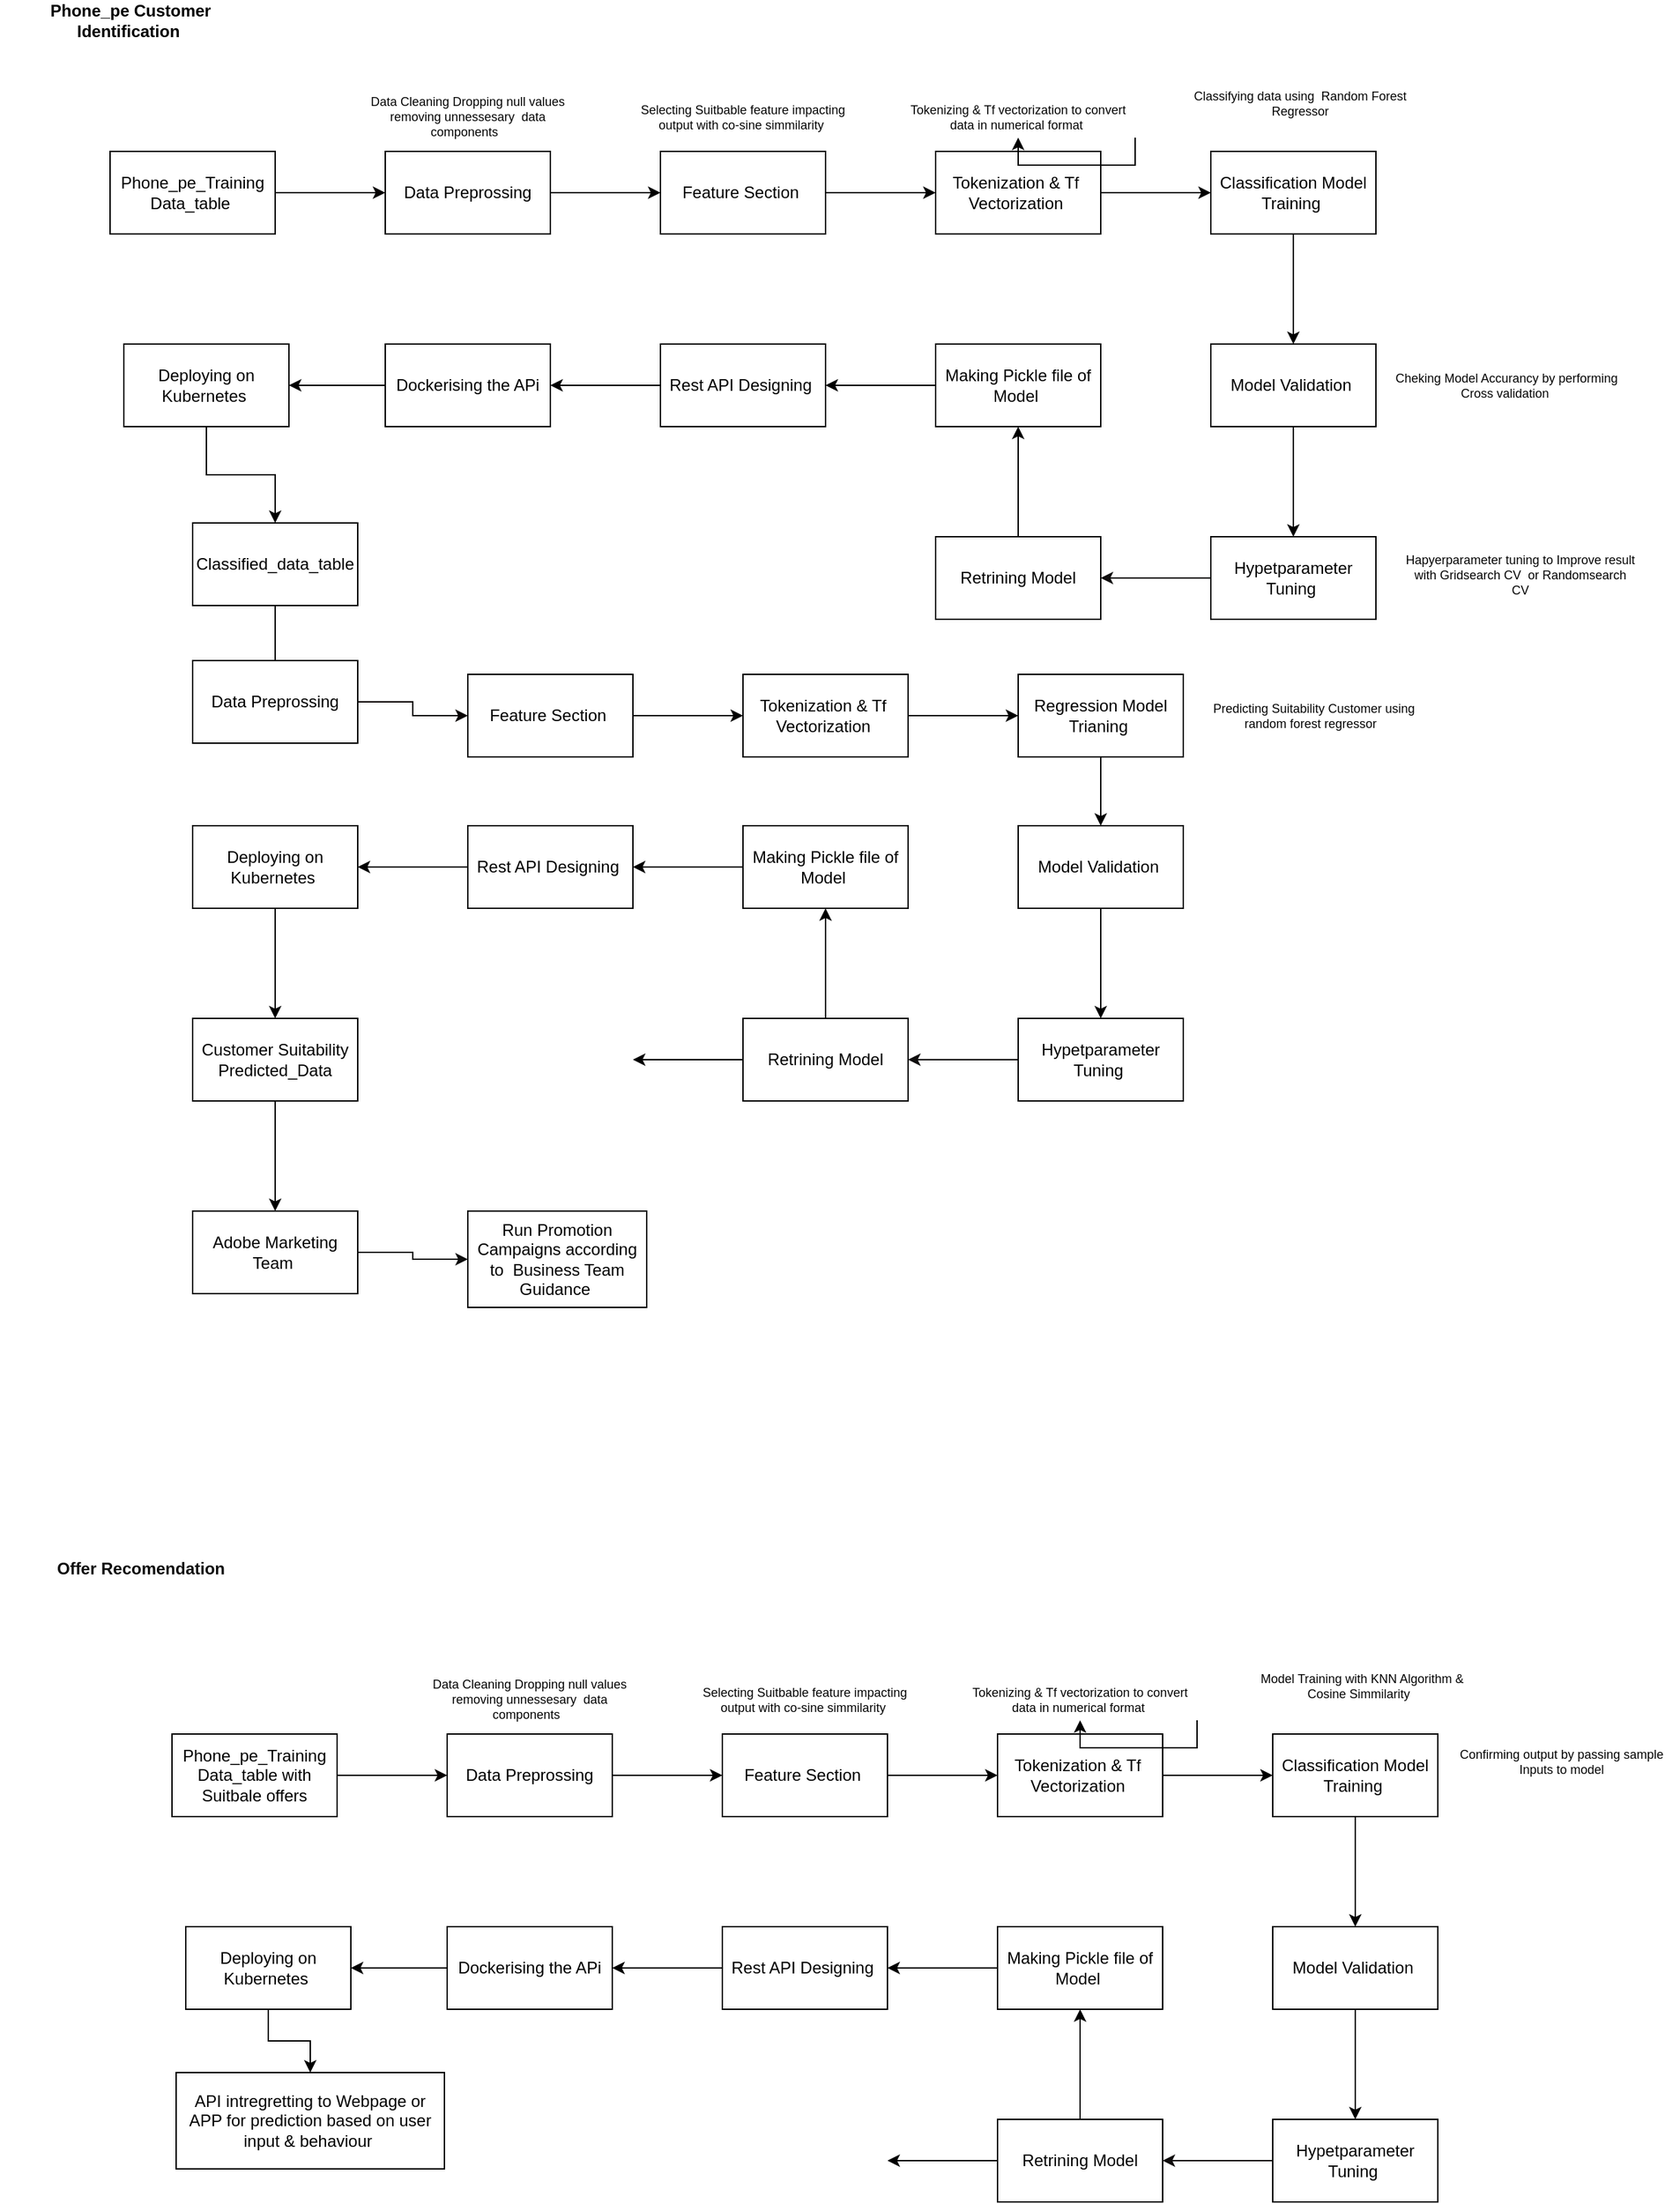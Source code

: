 <mxfile version="21.5.0" type="device">
  <diagram name="Page-1" id="NNsDACTMoBm02Q_jeBu-">
    <mxGraphModel dx="1363" dy="880" grid="0" gridSize="10" guides="1" tooltips="1" connect="1" arrows="1" fold="1" page="1" pageScale="1" pageWidth="1200" pageHeight="1920" background="#ffffff" math="0" shadow="0">
      <root>
        <mxCell id="0" />
        <mxCell id="1" parent="0" />
        <mxCell id="Low56MfOgZpMy5L3pDnQ-3" value="" style="edgeStyle=orthogonalEdgeStyle;rounded=0;orthogonalLoop=1;jettySize=auto;html=1;labelBorderColor=#000000;strokeColor=#040101;" edge="1" parent="1" source="Low56MfOgZpMy5L3pDnQ-1" target="Low56MfOgZpMy5L3pDnQ-2">
          <mxGeometry relative="1" as="geometry" />
        </mxCell>
        <mxCell id="Low56MfOgZpMy5L3pDnQ-1" value="Phone_pe_Training Data_table&amp;nbsp;" style="rounded=0;whiteSpace=wrap;html=1;fillColor=#ffffff;fontColor=#000000;" vertex="1" parent="1">
          <mxGeometry x="80" y="180" width="120" height="60" as="geometry" />
        </mxCell>
        <mxCell id="Low56MfOgZpMy5L3pDnQ-5" value="" style="edgeStyle=orthogonalEdgeStyle;rounded=0;orthogonalLoop=1;jettySize=auto;html=1;strokeColor=#000000;" edge="1" parent="1" source="Low56MfOgZpMy5L3pDnQ-2" target="Low56MfOgZpMy5L3pDnQ-4">
          <mxGeometry relative="1" as="geometry" />
        </mxCell>
        <mxCell id="Low56MfOgZpMy5L3pDnQ-2" value="Data Preprossing" style="whiteSpace=wrap;html=1;fillColor=#ffffff;fontColor=#000000;rounded=0;" vertex="1" parent="1">
          <mxGeometry x="280" y="180" width="120" height="60" as="geometry" />
        </mxCell>
        <mxCell id="Low56MfOgZpMy5L3pDnQ-7" value="" style="edgeStyle=orthogonalEdgeStyle;rounded=0;orthogonalLoop=1;jettySize=auto;html=1;strokeColor=#000000;" edge="1" parent="1" source="Low56MfOgZpMy5L3pDnQ-4" target="Low56MfOgZpMy5L3pDnQ-6">
          <mxGeometry relative="1" as="geometry" />
        </mxCell>
        <mxCell id="Low56MfOgZpMy5L3pDnQ-4" value="Feature Section&amp;nbsp;" style="whiteSpace=wrap;html=1;fillColor=#ffffff;fontColor=#000000;rounded=0;" vertex="1" parent="1">
          <mxGeometry x="480" y="180" width="120" height="60" as="geometry" />
        </mxCell>
        <mxCell id="Low56MfOgZpMy5L3pDnQ-9" value="" style="edgeStyle=orthogonalEdgeStyle;rounded=0;orthogonalLoop=1;jettySize=auto;html=1;strokeColor=#000000;" edge="1" parent="1" source="Low56MfOgZpMy5L3pDnQ-6" target="Low56MfOgZpMy5L3pDnQ-8">
          <mxGeometry relative="1" as="geometry" />
        </mxCell>
        <mxCell id="Low56MfOgZpMy5L3pDnQ-6" value="Tokenization &amp;amp; Tf&amp;nbsp; Vectorization&amp;nbsp;" style="whiteSpace=wrap;html=1;fillColor=#ffffff;fontColor=#000000;rounded=0;" vertex="1" parent="1">
          <mxGeometry x="680" y="180" width="120" height="60" as="geometry" />
        </mxCell>
        <mxCell id="Low56MfOgZpMy5L3pDnQ-11" value="" style="edgeStyle=orthogonalEdgeStyle;rounded=0;orthogonalLoop=1;jettySize=auto;html=1;strokeColor=#000000;" edge="1" parent="1" source="Low56MfOgZpMy5L3pDnQ-8" target="Low56MfOgZpMy5L3pDnQ-10">
          <mxGeometry relative="1" as="geometry" />
        </mxCell>
        <mxCell id="Low56MfOgZpMy5L3pDnQ-8" value="Classification Model Training&amp;nbsp;" style="whiteSpace=wrap;html=1;fillColor=#ffffff;fontColor=#000000;rounded=0;" vertex="1" parent="1">
          <mxGeometry x="880" y="180" width="120" height="60" as="geometry" />
        </mxCell>
        <mxCell id="Low56MfOgZpMy5L3pDnQ-13" value="" style="edgeStyle=orthogonalEdgeStyle;rounded=0;orthogonalLoop=1;jettySize=auto;html=1;strokeColor=#000000;" edge="1" parent="1" source="Low56MfOgZpMy5L3pDnQ-10" target="Low56MfOgZpMy5L3pDnQ-12">
          <mxGeometry relative="1" as="geometry" />
        </mxCell>
        <mxCell id="Low56MfOgZpMy5L3pDnQ-10" value="Model Validation&amp;nbsp;" style="whiteSpace=wrap;html=1;fillColor=#ffffff;fontColor=#000000;rounded=0;" vertex="1" parent="1">
          <mxGeometry x="880" y="320" width="120" height="60" as="geometry" />
        </mxCell>
        <mxCell id="Low56MfOgZpMy5L3pDnQ-15" value="" style="edgeStyle=orthogonalEdgeStyle;rounded=0;orthogonalLoop=1;jettySize=auto;html=1;strokeColor=#100e0e;" edge="1" parent="1" source="Low56MfOgZpMy5L3pDnQ-12" target="Low56MfOgZpMy5L3pDnQ-14">
          <mxGeometry relative="1" as="geometry" />
        </mxCell>
        <mxCell id="Low56MfOgZpMy5L3pDnQ-12" value="Hypetparameter Tuning&amp;nbsp;" style="whiteSpace=wrap;html=1;fillColor=#ffffff;fontColor=#000000;rounded=0;" vertex="1" parent="1">
          <mxGeometry x="880" y="460" width="120" height="60" as="geometry" />
        </mxCell>
        <mxCell id="Low56MfOgZpMy5L3pDnQ-19" value="" style="edgeStyle=orthogonalEdgeStyle;rounded=0;orthogonalLoop=1;jettySize=auto;html=1;strokeColor=#000000;" edge="1" parent="1" source="Low56MfOgZpMy5L3pDnQ-14" target="Low56MfOgZpMy5L3pDnQ-18">
          <mxGeometry relative="1" as="geometry" />
        </mxCell>
        <mxCell id="Low56MfOgZpMy5L3pDnQ-14" value="Retrining Model" style="whiteSpace=wrap;html=1;fillColor=#ffffff;fontColor=#000000;rounded=0;" vertex="1" parent="1">
          <mxGeometry x="680" y="460" width="120" height="60" as="geometry" />
        </mxCell>
        <mxCell id="Low56MfOgZpMy5L3pDnQ-21" value="" style="edgeStyle=orthogonalEdgeStyle;rounded=0;orthogonalLoop=1;jettySize=auto;html=1;strokeColor=#000000;" edge="1" parent="1" source="Low56MfOgZpMy5L3pDnQ-18" target="Low56MfOgZpMy5L3pDnQ-20">
          <mxGeometry relative="1" as="geometry" />
        </mxCell>
        <mxCell id="Low56MfOgZpMy5L3pDnQ-18" value="Making Pickle file of Model&amp;nbsp;" style="whiteSpace=wrap;html=1;fillColor=#ffffff;fontColor=#000000;rounded=0;" vertex="1" parent="1">
          <mxGeometry x="680" y="320" width="120" height="60" as="geometry" />
        </mxCell>
        <mxCell id="Low56MfOgZpMy5L3pDnQ-23" value="" style="edgeStyle=orthogonalEdgeStyle;rounded=0;orthogonalLoop=1;jettySize=auto;html=1;strokeColor=#000000;" edge="1" parent="1" source="Low56MfOgZpMy5L3pDnQ-20" target="Low56MfOgZpMy5L3pDnQ-22">
          <mxGeometry relative="1" as="geometry" />
        </mxCell>
        <mxCell id="Low56MfOgZpMy5L3pDnQ-20" value="Rest API Designing&amp;nbsp;" style="whiteSpace=wrap;html=1;fillColor=#ffffff;fontColor=#000000;rounded=0;" vertex="1" parent="1">
          <mxGeometry x="480" y="320" width="120" height="60" as="geometry" />
        </mxCell>
        <mxCell id="Low56MfOgZpMy5L3pDnQ-25" value="" style="edgeStyle=orthogonalEdgeStyle;rounded=0;orthogonalLoop=1;jettySize=auto;html=1;strokeColor=#000000;" edge="1" parent="1" source="Low56MfOgZpMy5L3pDnQ-22" target="Low56MfOgZpMy5L3pDnQ-24">
          <mxGeometry relative="1" as="geometry" />
        </mxCell>
        <mxCell id="Low56MfOgZpMy5L3pDnQ-22" value="Dockerising the APi" style="whiteSpace=wrap;html=1;fillColor=#ffffff;fontColor=#000000;rounded=0;" vertex="1" parent="1">
          <mxGeometry x="280" y="320" width="120" height="60" as="geometry" />
        </mxCell>
        <mxCell id="Low56MfOgZpMy5L3pDnQ-27" value="" style="edgeStyle=orthogonalEdgeStyle;rounded=0;orthogonalLoop=1;jettySize=auto;html=1;strokeColor=#000000;" edge="1" parent="1" source="Low56MfOgZpMy5L3pDnQ-24" target="Low56MfOgZpMy5L3pDnQ-26">
          <mxGeometry relative="1" as="geometry" />
        </mxCell>
        <mxCell id="Low56MfOgZpMy5L3pDnQ-24" value="Deploying on Kubernetes&amp;nbsp;" style="whiteSpace=wrap;html=1;fillColor=#ffffff;fontColor=#000000;rounded=0;" vertex="1" parent="1">
          <mxGeometry x="90" y="320" width="120" height="60" as="geometry" />
        </mxCell>
        <mxCell id="Low56MfOgZpMy5L3pDnQ-29" value="" style="edgeStyle=orthogonalEdgeStyle;rounded=0;orthogonalLoop=1;jettySize=auto;html=1;strokeColor=#000000;" edge="1" parent="1" source="Low56MfOgZpMy5L3pDnQ-26">
          <mxGeometry relative="1" as="geometry">
            <mxPoint x="180" y="600" as="targetPoint" />
          </mxGeometry>
        </mxCell>
        <mxCell id="Low56MfOgZpMy5L3pDnQ-26" value="Classified_data_table" style="whiteSpace=wrap;html=1;fillColor=#ffffff;fontColor=#000000;rounded=0;" vertex="1" parent="1">
          <mxGeometry x="140" y="450" width="120" height="60" as="geometry" />
        </mxCell>
        <mxCell id="Low56MfOgZpMy5L3pDnQ-30" value="" style="edgeStyle=orthogonalEdgeStyle;rounded=0;orthogonalLoop=1;jettySize=auto;html=1;strokeColor=#080303;" edge="1" parent="1" source="Low56MfOgZpMy5L3pDnQ-31" target="Low56MfOgZpMy5L3pDnQ-33">
          <mxGeometry relative="1" as="geometry" />
        </mxCell>
        <mxCell id="Low56MfOgZpMy5L3pDnQ-31" value="Data Preprossing" style="whiteSpace=wrap;html=1;fillColor=#ffffff;fontColor=#000000;rounded=0;" vertex="1" parent="1">
          <mxGeometry x="140" y="550" width="120" height="60" as="geometry" />
        </mxCell>
        <mxCell id="Low56MfOgZpMy5L3pDnQ-32" value="" style="edgeStyle=orthogonalEdgeStyle;rounded=0;orthogonalLoop=1;jettySize=auto;html=1;strokeColor=#000000;" edge="1" parent="1" source="Low56MfOgZpMy5L3pDnQ-33" target="Low56MfOgZpMy5L3pDnQ-35">
          <mxGeometry relative="1" as="geometry" />
        </mxCell>
        <mxCell id="Low56MfOgZpMy5L3pDnQ-33" value="Feature Section&amp;nbsp;" style="whiteSpace=wrap;html=1;fillColor=#ffffff;fontColor=#000000;rounded=0;" vertex="1" parent="1">
          <mxGeometry x="340" y="560" width="120" height="60" as="geometry" />
        </mxCell>
        <mxCell id="Low56MfOgZpMy5L3pDnQ-34" value="" style="edgeStyle=orthogonalEdgeStyle;rounded=0;orthogonalLoop=1;jettySize=auto;html=1;strokeColor=#000000;" edge="1" parent="1" source="Low56MfOgZpMy5L3pDnQ-35" target="Low56MfOgZpMy5L3pDnQ-36">
          <mxGeometry relative="1" as="geometry" />
        </mxCell>
        <mxCell id="Low56MfOgZpMy5L3pDnQ-35" value="Tokenization &amp;amp; Tf&amp;nbsp; Vectorization&amp;nbsp;" style="whiteSpace=wrap;html=1;fillColor=#ffffff;fontColor=#000000;rounded=0;" vertex="1" parent="1">
          <mxGeometry x="540" y="560" width="120" height="60" as="geometry" />
        </mxCell>
        <mxCell id="Low56MfOgZpMy5L3pDnQ-48" value="" style="edgeStyle=orthogonalEdgeStyle;rounded=0;orthogonalLoop=1;jettySize=auto;html=1;strokeColor=#000000;" edge="1" parent="1" source="Low56MfOgZpMy5L3pDnQ-36" target="Low56MfOgZpMy5L3pDnQ-38">
          <mxGeometry relative="1" as="geometry" />
        </mxCell>
        <mxCell id="Low56MfOgZpMy5L3pDnQ-36" value="Regression Model Trianing&amp;nbsp;" style="whiteSpace=wrap;html=1;fillColor=#ffffff;fontColor=#000000;rounded=0;" vertex="1" parent="1">
          <mxGeometry x="740" y="560" width="120" height="60" as="geometry" />
        </mxCell>
        <mxCell id="Low56MfOgZpMy5L3pDnQ-37" value="" style="edgeStyle=orthogonalEdgeStyle;rounded=0;orthogonalLoop=1;jettySize=auto;html=1;strokeColor=#000000;" edge="1" parent="1" source="Low56MfOgZpMy5L3pDnQ-38" target="Low56MfOgZpMy5L3pDnQ-40">
          <mxGeometry relative="1" as="geometry" />
        </mxCell>
        <mxCell id="Low56MfOgZpMy5L3pDnQ-38" value="Model Validation&amp;nbsp;" style="whiteSpace=wrap;html=1;fillColor=#ffffff;fontColor=#000000;rounded=0;" vertex="1" parent="1">
          <mxGeometry x="740" y="670" width="120" height="60" as="geometry" />
        </mxCell>
        <mxCell id="Low56MfOgZpMy5L3pDnQ-39" value="" style="edgeStyle=orthogonalEdgeStyle;rounded=0;orthogonalLoop=1;jettySize=auto;html=1;strokeColor=#100e0e;" edge="1" parent="1" source="Low56MfOgZpMy5L3pDnQ-40" target="Low56MfOgZpMy5L3pDnQ-43">
          <mxGeometry relative="1" as="geometry" />
        </mxCell>
        <mxCell id="Low56MfOgZpMy5L3pDnQ-40" value="Hypetparameter Tuning&amp;nbsp;" style="whiteSpace=wrap;html=1;fillColor=#ffffff;fontColor=#000000;rounded=0;" vertex="1" parent="1">
          <mxGeometry x="740" y="810" width="120" height="60" as="geometry" />
        </mxCell>
        <mxCell id="Low56MfOgZpMy5L3pDnQ-41" value="" style="edgeStyle=orthogonalEdgeStyle;rounded=0;orthogonalLoop=1;jettySize=auto;html=1;" edge="1" parent="1" source="Low56MfOgZpMy5L3pDnQ-43">
          <mxGeometry relative="1" as="geometry">
            <mxPoint x="460" y="840" as="targetPoint" />
          </mxGeometry>
        </mxCell>
        <mxCell id="Low56MfOgZpMy5L3pDnQ-42" value="" style="edgeStyle=orthogonalEdgeStyle;rounded=0;orthogonalLoop=1;jettySize=auto;html=1;strokeColor=#000000;" edge="1" parent="1" source="Low56MfOgZpMy5L3pDnQ-43" target="Low56MfOgZpMy5L3pDnQ-45">
          <mxGeometry relative="1" as="geometry" />
        </mxCell>
        <mxCell id="Low56MfOgZpMy5L3pDnQ-43" value="Retrining Model" style="whiteSpace=wrap;html=1;fillColor=#ffffff;fontColor=#000000;rounded=0;" vertex="1" parent="1">
          <mxGeometry x="540" y="810" width="120" height="60" as="geometry" />
        </mxCell>
        <mxCell id="Low56MfOgZpMy5L3pDnQ-44" value="" style="edgeStyle=orthogonalEdgeStyle;rounded=0;orthogonalLoop=1;jettySize=auto;html=1;strokeColor=#000000;" edge="1" parent="1" source="Low56MfOgZpMy5L3pDnQ-45" target="Low56MfOgZpMy5L3pDnQ-47">
          <mxGeometry relative="1" as="geometry" />
        </mxCell>
        <mxCell id="Low56MfOgZpMy5L3pDnQ-45" value="Making Pickle file of Model&amp;nbsp;" style="whiteSpace=wrap;html=1;fillColor=#ffffff;fontColor=#000000;rounded=0;" vertex="1" parent="1">
          <mxGeometry x="540" y="670" width="120" height="60" as="geometry" />
        </mxCell>
        <mxCell id="Low56MfOgZpMy5L3pDnQ-46" value="" style="edgeStyle=orthogonalEdgeStyle;rounded=0;orthogonalLoop=1;jettySize=auto;html=1;strokeColor=#000000;" edge="1" parent="1" source="Low56MfOgZpMy5L3pDnQ-47">
          <mxGeometry relative="1" as="geometry">
            <mxPoint x="260" y="700" as="targetPoint" />
          </mxGeometry>
        </mxCell>
        <mxCell id="Low56MfOgZpMy5L3pDnQ-47" value="Rest API Designing&amp;nbsp;" style="whiteSpace=wrap;html=1;fillColor=#ffffff;fontColor=#000000;rounded=0;" vertex="1" parent="1">
          <mxGeometry x="340" y="670" width="120" height="60" as="geometry" />
        </mxCell>
        <mxCell id="Low56MfOgZpMy5L3pDnQ-51" value="" style="edgeStyle=orthogonalEdgeStyle;rounded=0;orthogonalLoop=1;jettySize=auto;html=1;fontColor=#000000;strokeColor=#000000;" edge="1" parent="1" source="Low56MfOgZpMy5L3pDnQ-49" target="Low56MfOgZpMy5L3pDnQ-50">
          <mxGeometry relative="1" as="geometry" />
        </mxCell>
        <mxCell id="Low56MfOgZpMy5L3pDnQ-49" value="Deploying on Kubernetes&amp;nbsp;" style="whiteSpace=wrap;html=1;fillColor=#ffffff;fontColor=#000000;rounded=0;" vertex="1" parent="1">
          <mxGeometry x="140" y="670" width="120" height="60" as="geometry" />
        </mxCell>
        <mxCell id="Low56MfOgZpMy5L3pDnQ-53" value="" style="edgeStyle=orthogonalEdgeStyle;rounded=0;orthogonalLoop=1;jettySize=auto;html=1;strokeColor=#000000;" edge="1" parent="1" source="Low56MfOgZpMy5L3pDnQ-50" target="Low56MfOgZpMy5L3pDnQ-52">
          <mxGeometry relative="1" as="geometry" />
        </mxCell>
        <mxCell id="Low56MfOgZpMy5L3pDnQ-50" value="Customer Suitability Predicted_Data" style="whiteSpace=wrap;html=1;fillColor=#ffffff;fontColor=#000000;rounded=0;" vertex="1" parent="1">
          <mxGeometry x="140" y="810" width="120" height="60" as="geometry" />
        </mxCell>
        <mxCell id="Low56MfOgZpMy5L3pDnQ-55" value="" style="edgeStyle=orthogonalEdgeStyle;rounded=0;orthogonalLoop=1;jettySize=auto;html=1;strokeColor=#0D0D0D;" edge="1" parent="1" source="Low56MfOgZpMy5L3pDnQ-52" target="Low56MfOgZpMy5L3pDnQ-54">
          <mxGeometry relative="1" as="geometry" />
        </mxCell>
        <mxCell id="Low56MfOgZpMy5L3pDnQ-52" value="Adobe Marketing Team&amp;nbsp;" style="whiteSpace=wrap;html=1;fillColor=#ffffff;fontColor=#000000;rounded=0;" vertex="1" parent="1">
          <mxGeometry x="140" y="950" width="120" height="60" as="geometry" />
        </mxCell>
        <mxCell id="Low56MfOgZpMy5L3pDnQ-54" value="Run Promotion Campaigns according to&amp;nbsp; Business Team Guidance&amp;nbsp;" style="whiteSpace=wrap;html=1;fillColor=#ffffff;fontColor=#000000;rounded=0;" vertex="1" parent="1">
          <mxGeometry x="340" y="950" width="130" height="70" as="geometry" />
        </mxCell>
        <mxCell id="Low56MfOgZpMy5L3pDnQ-56" value="Data Cleaning Dropping null values removing unnessesary&amp;nbsp; data components&amp;nbsp;&amp;nbsp;" style="text;html=1;strokeColor=none;fillColor=none;align=center;verticalAlign=middle;whiteSpace=wrap;rounded=0;fontColor=#050505;fontSize=9;" vertex="1" parent="1">
          <mxGeometry x="255" y="140" width="170" height="30" as="geometry" />
        </mxCell>
        <mxCell id="Low56MfOgZpMy5L3pDnQ-57" value="Selecting Suitbable feature impacting output with co-sine simmilarity&amp;nbsp;" style="text;html=1;strokeColor=none;fillColor=none;align=center;verticalAlign=middle;whiteSpace=wrap;rounded=0;fontColor=#050505;fontSize=9;" vertex="1" parent="1">
          <mxGeometry x="455" y="140" width="170" height="30" as="geometry" />
        </mxCell>
        <mxCell id="Low56MfOgZpMy5L3pDnQ-58" value="Tokenizing &amp;amp; Tf vectorization to convert data in numerical format&amp;nbsp;" style="text;html=1;strokeColor=none;fillColor=none;align=center;verticalAlign=middle;whiteSpace=wrap;rounded=0;fontColor=#050505;fontSize=9;" vertex="1" parent="1">
          <mxGeometry x="655" y="140" width="170" height="30" as="geometry" />
        </mxCell>
        <mxCell id="Low56MfOgZpMy5L3pDnQ-59" style="edgeStyle=orthogonalEdgeStyle;rounded=0;orthogonalLoop=1;jettySize=auto;html=1;exitX=1;exitY=1;exitDx=0;exitDy=0;" edge="1" parent="1" source="Low56MfOgZpMy5L3pDnQ-58" target="Low56MfOgZpMy5L3pDnQ-58">
          <mxGeometry relative="1" as="geometry" />
        </mxCell>
        <mxCell id="Low56MfOgZpMy5L3pDnQ-60" value="Classifying data using&amp;nbsp; Random Forest Regressor" style="text;html=1;strokeColor=none;fillColor=none;align=center;verticalAlign=middle;whiteSpace=wrap;rounded=0;fontColor=#050505;fontSize=9;" vertex="1" parent="1">
          <mxGeometry x="860" y="130" width="170" height="30" as="geometry" />
        </mxCell>
        <mxCell id="Low56MfOgZpMy5L3pDnQ-61" value="Cheking Model Accurancy by performing Cross validation&amp;nbsp;" style="text;html=1;strokeColor=none;fillColor=none;align=center;verticalAlign=middle;whiteSpace=wrap;rounded=0;fontColor=#050505;fontSize=9;" vertex="1" parent="1">
          <mxGeometry x="1010" y="335" width="170" height="30" as="geometry" />
        </mxCell>
        <mxCell id="Low56MfOgZpMy5L3pDnQ-62" value="Hapyerparameter tuning to Improve result with Gridsearch CV&amp;nbsp; or Randomsearch CV" style="text;html=1;strokeColor=none;fillColor=none;align=center;verticalAlign=middle;whiteSpace=wrap;rounded=0;fontColor=#050505;fontSize=9;" vertex="1" parent="1">
          <mxGeometry x="1020" y="475" width="170" height="25" as="geometry" />
        </mxCell>
        <mxCell id="Low56MfOgZpMy5L3pDnQ-63" value="Predicting Suitability Customer using random forest regressor&amp;nbsp;&amp;nbsp;" style="text;html=1;strokeColor=none;fillColor=none;align=center;verticalAlign=middle;whiteSpace=wrap;rounded=0;fontColor=#050505;fontSize=9;" vertex="1" parent="1">
          <mxGeometry x="870" y="575" width="170" height="30" as="geometry" />
        </mxCell>
        <mxCell id="Low56MfOgZpMy5L3pDnQ-64" value="&lt;font color=&quot;#000000&quot;&gt;Phone_pe Customer Identification&amp;nbsp;&lt;/font&gt;" style="text;html=1;strokeColor=none;fillColor=none;align=center;verticalAlign=middle;whiteSpace=wrap;rounded=0;fontStyle=1" vertex="1" parent="1">
          <mxGeometry y="70" width="190" height="30" as="geometry" />
        </mxCell>
        <mxCell id="Low56MfOgZpMy5L3pDnQ-65" value="" style="edgeStyle=orthogonalEdgeStyle;rounded=0;orthogonalLoop=1;jettySize=auto;html=1;labelBorderColor=#000000;strokeColor=#040101;" edge="1" parent="1" source="Low56MfOgZpMy5L3pDnQ-66" target="Low56MfOgZpMy5L3pDnQ-68">
          <mxGeometry relative="1" as="geometry" />
        </mxCell>
        <mxCell id="Low56MfOgZpMy5L3pDnQ-66" value="Phone_pe_Training Data_table with Suitbale offers" style="rounded=0;whiteSpace=wrap;html=1;fillColor=#ffffff;fontColor=#000000;" vertex="1" parent="1">
          <mxGeometry x="125" y="1330" width="120" height="60" as="geometry" />
        </mxCell>
        <mxCell id="Low56MfOgZpMy5L3pDnQ-67" value="" style="edgeStyle=orthogonalEdgeStyle;rounded=0;orthogonalLoop=1;jettySize=auto;html=1;strokeColor=#000000;" edge="1" parent="1" source="Low56MfOgZpMy5L3pDnQ-68" target="Low56MfOgZpMy5L3pDnQ-70">
          <mxGeometry relative="1" as="geometry" />
        </mxCell>
        <mxCell id="Low56MfOgZpMy5L3pDnQ-68" value="Data Preprossing" style="whiteSpace=wrap;html=1;fillColor=#ffffff;fontColor=#000000;rounded=0;" vertex="1" parent="1">
          <mxGeometry x="325" y="1330" width="120" height="60" as="geometry" />
        </mxCell>
        <mxCell id="Low56MfOgZpMy5L3pDnQ-69" value="" style="edgeStyle=orthogonalEdgeStyle;rounded=0;orthogonalLoop=1;jettySize=auto;html=1;strokeColor=#000000;" edge="1" parent="1" source="Low56MfOgZpMy5L3pDnQ-70" target="Low56MfOgZpMy5L3pDnQ-72">
          <mxGeometry relative="1" as="geometry" />
        </mxCell>
        <mxCell id="Low56MfOgZpMy5L3pDnQ-70" value="Feature Section&amp;nbsp;" style="whiteSpace=wrap;html=1;fillColor=#ffffff;fontColor=#000000;rounded=0;" vertex="1" parent="1">
          <mxGeometry x="525" y="1330" width="120" height="60" as="geometry" />
        </mxCell>
        <mxCell id="Low56MfOgZpMy5L3pDnQ-71" value="" style="edgeStyle=orthogonalEdgeStyle;rounded=0;orthogonalLoop=1;jettySize=auto;html=1;strokeColor=#000000;" edge="1" parent="1" source="Low56MfOgZpMy5L3pDnQ-72" target="Low56MfOgZpMy5L3pDnQ-74">
          <mxGeometry relative="1" as="geometry" />
        </mxCell>
        <mxCell id="Low56MfOgZpMy5L3pDnQ-72" value="Tokenization &amp;amp; Tf&amp;nbsp; Vectorization&amp;nbsp;" style="whiteSpace=wrap;html=1;fillColor=#ffffff;fontColor=#000000;rounded=0;" vertex="1" parent="1">
          <mxGeometry x="725" y="1330" width="120" height="60" as="geometry" />
        </mxCell>
        <mxCell id="Low56MfOgZpMy5L3pDnQ-73" value="" style="edgeStyle=orthogonalEdgeStyle;rounded=0;orthogonalLoop=1;jettySize=auto;html=1;strokeColor=#000000;" edge="1" parent="1" source="Low56MfOgZpMy5L3pDnQ-74" target="Low56MfOgZpMy5L3pDnQ-76">
          <mxGeometry relative="1" as="geometry" />
        </mxCell>
        <mxCell id="Low56MfOgZpMy5L3pDnQ-74" value="Classification Model Training&amp;nbsp;" style="whiteSpace=wrap;html=1;fillColor=#ffffff;fontColor=#000000;rounded=0;" vertex="1" parent="1">
          <mxGeometry x="925" y="1330" width="120" height="60" as="geometry" />
        </mxCell>
        <mxCell id="Low56MfOgZpMy5L3pDnQ-75" value="" style="edgeStyle=orthogonalEdgeStyle;rounded=0;orthogonalLoop=1;jettySize=auto;html=1;strokeColor=#000000;" edge="1" parent="1" source="Low56MfOgZpMy5L3pDnQ-76" target="Low56MfOgZpMy5L3pDnQ-78">
          <mxGeometry relative="1" as="geometry" />
        </mxCell>
        <mxCell id="Low56MfOgZpMy5L3pDnQ-76" value="Model Validation&amp;nbsp;" style="whiteSpace=wrap;html=1;fillColor=#ffffff;fontColor=#000000;rounded=0;" vertex="1" parent="1">
          <mxGeometry x="925" y="1470" width="120" height="60" as="geometry" />
        </mxCell>
        <mxCell id="Low56MfOgZpMy5L3pDnQ-77" value="" style="edgeStyle=orthogonalEdgeStyle;rounded=0;orthogonalLoop=1;jettySize=auto;html=1;strokeColor=#100e0e;" edge="1" parent="1" source="Low56MfOgZpMy5L3pDnQ-78" target="Low56MfOgZpMy5L3pDnQ-81">
          <mxGeometry relative="1" as="geometry" />
        </mxCell>
        <mxCell id="Low56MfOgZpMy5L3pDnQ-78" value="Hypetparameter Tuning&amp;nbsp;" style="whiteSpace=wrap;html=1;fillColor=#ffffff;fontColor=#000000;rounded=0;" vertex="1" parent="1">
          <mxGeometry x="925" y="1610" width="120" height="60" as="geometry" />
        </mxCell>
        <mxCell id="Low56MfOgZpMy5L3pDnQ-79" value="" style="edgeStyle=orthogonalEdgeStyle;rounded=0;orthogonalLoop=1;jettySize=auto;html=1;" edge="1" parent="1" source="Low56MfOgZpMy5L3pDnQ-81">
          <mxGeometry relative="1" as="geometry">
            <mxPoint x="645" y="1640" as="targetPoint" />
          </mxGeometry>
        </mxCell>
        <mxCell id="Low56MfOgZpMy5L3pDnQ-80" value="" style="edgeStyle=orthogonalEdgeStyle;rounded=0;orthogonalLoop=1;jettySize=auto;html=1;strokeColor=#000000;" edge="1" parent="1" source="Low56MfOgZpMy5L3pDnQ-81" target="Low56MfOgZpMy5L3pDnQ-83">
          <mxGeometry relative="1" as="geometry" />
        </mxCell>
        <mxCell id="Low56MfOgZpMy5L3pDnQ-81" value="Retrining Model" style="whiteSpace=wrap;html=1;fillColor=#ffffff;fontColor=#000000;rounded=0;" vertex="1" parent="1">
          <mxGeometry x="725" y="1610" width="120" height="60" as="geometry" />
        </mxCell>
        <mxCell id="Low56MfOgZpMy5L3pDnQ-82" value="" style="edgeStyle=orthogonalEdgeStyle;rounded=0;orthogonalLoop=1;jettySize=auto;html=1;strokeColor=#000000;" edge="1" parent="1" source="Low56MfOgZpMy5L3pDnQ-83" target="Low56MfOgZpMy5L3pDnQ-85">
          <mxGeometry relative="1" as="geometry" />
        </mxCell>
        <mxCell id="Low56MfOgZpMy5L3pDnQ-83" value="Making Pickle file of Model&amp;nbsp;" style="whiteSpace=wrap;html=1;fillColor=#ffffff;fontColor=#000000;rounded=0;" vertex="1" parent="1">
          <mxGeometry x="725" y="1470" width="120" height="60" as="geometry" />
        </mxCell>
        <mxCell id="Low56MfOgZpMy5L3pDnQ-84" value="" style="edgeStyle=orthogonalEdgeStyle;rounded=0;orthogonalLoop=1;jettySize=auto;html=1;strokeColor=#000000;" edge="1" parent="1" source="Low56MfOgZpMy5L3pDnQ-85" target="Low56MfOgZpMy5L3pDnQ-87">
          <mxGeometry relative="1" as="geometry" />
        </mxCell>
        <mxCell id="Low56MfOgZpMy5L3pDnQ-85" value="Rest API Designing&amp;nbsp;" style="whiteSpace=wrap;html=1;fillColor=#ffffff;fontColor=#000000;rounded=0;" vertex="1" parent="1">
          <mxGeometry x="525" y="1470" width="120" height="60" as="geometry" />
        </mxCell>
        <mxCell id="Low56MfOgZpMy5L3pDnQ-86" value="" style="edgeStyle=orthogonalEdgeStyle;rounded=0;orthogonalLoop=1;jettySize=auto;html=1;strokeColor=#000000;" edge="1" parent="1" source="Low56MfOgZpMy5L3pDnQ-87" target="Low56MfOgZpMy5L3pDnQ-89">
          <mxGeometry relative="1" as="geometry" />
        </mxCell>
        <mxCell id="Low56MfOgZpMy5L3pDnQ-87" value="Dockerising the APi" style="whiteSpace=wrap;html=1;fillColor=#ffffff;fontColor=#000000;rounded=0;" vertex="1" parent="1">
          <mxGeometry x="325" y="1470" width="120" height="60" as="geometry" />
        </mxCell>
        <mxCell id="Low56MfOgZpMy5L3pDnQ-88" value="" style="edgeStyle=orthogonalEdgeStyle;rounded=0;orthogonalLoop=1;jettySize=auto;html=1;strokeColor=#000000;" edge="1" parent="1" source="Low56MfOgZpMy5L3pDnQ-89" target="Low56MfOgZpMy5L3pDnQ-90">
          <mxGeometry relative="1" as="geometry" />
        </mxCell>
        <mxCell id="Low56MfOgZpMy5L3pDnQ-89" value="Deploying on Kubernetes&amp;nbsp;" style="whiteSpace=wrap;html=1;fillColor=#ffffff;fontColor=#000000;rounded=0;" vertex="1" parent="1">
          <mxGeometry x="135" y="1470" width="120" height="60" as="geometry" />
        </mxCell>
        <mxCell id="Low56MfOgZpMy5L3pDnQ-90" value="API intregretting to Webpage or APP for prediction based on user input &amp;amp; behaviour&amp;nbsp;" style="whiteSpace=wrap;html=1;fillColor=#ffffff;fontColor=#000000;rounded=0;" vertex="1" parent="1">
          <mxGeometry x="128" y="1576" width="195" height="70" as="geometry" />
        </mxCell>
        <mxCell id="Low56MfOgZpMy5L3pDnQ-91" value="Data Cleaning Dropping null values removing unnessesary&amp;nbsp; data components&amp;nbsp;&amp;nbsp;" style="text;html=1;strokeColor=none;fillColor=none;align=center;verticalAlign=middle;whiteSpace=wrap;rounded=0;fontColor=#050505;fontSize=9;" vertex="1" parent="1">
          <mxGeometry x="300" y="1290" width="170" height="30" as="geometry" />
        </mxCell>
        <mxCell id="Low56MfOgZpMy5L3pDnQ-92" value="Selecting Suitbable feature impacting output with co-sine simmilarity&amp;nbsp;" style="text;html=1;strokeColor=none;fillColor=none;align=center;verticalAlign=middle;whiteSpace=wrap;rounded=0;fontColor=#050505;fontSize=9;" vertex="1" parent="1">
          <mxGeometry x="500" y="1290" width="170" height="30" as="geometry" />
        </mxCell>
        <mxCell id="Low56MfOgZpMy5L3pDnQ-93" value="Tokenizing &amp;amp; Tf vectorization to convert data in numerical format&amp;nbsp;" style="text;html=1;strokeColor=none;fillColor=none;align=center;verticalAlign=middle;whiteSpace=wrap;rounded=0;fontColor=#050505;fontSize=9;" vertex="1" parent="1">
          <mxGeometry x="700" y="1290" width="170" height="30" as="geometry" />
        </mxCell>
        <mxCell id="Low56MfOgZpMy5L3pDnQ-94" style="edgeStyle=orthogonalEdgeStyle;rounded=0;orthogonalLoop=1;jettySize=auto;html=1;exitX=1;exitY=1;exitDx=0;exitDy=0;" edge="1" parent="1" source="Low56MfOgZpMy5L3pDnQ-93" target="Low56MfOgZpMy5L3pDnQ-93">
          <mxGeometry relative="1" as="geometry" />
        </mxCell>
        <mxCell id="Low56MfOgZpMy5L3pDnQ-95" value="Model Training with KNN Algorithm &amp;amp; Cosine Simmilarity&amp;nbsp;&amp;nbsp;" style="text;html=1;strokeColor=none;fillColor=none;align=center;verticalAlign=middle;whiteSpace=wrap;rounded=0;fontColor=#050505;fontSize=9;" vertex="1" parent="1">
          <mxGeometry x="905" y="1280" width="170" height="30" as="geometry" />
        </mxCell>
        <mxCell id="Low56MfOgZpMy5L3pDnQ-96" value="Confirming output by passing sample Inputs to model" style="text;html=1;strokeColor=none;fillColor=none;align=center;verticalAlign=middle;whiteSpace=wrap;rounded=0;fontColor=#050505;fontSize=9;" vertex="1" parent="1">
          <mxGeometry x="1050" y="1335" width="170" height="30" as="geometry" />
        </mxCell>
        <mxCell id="Low56MfOgZpMy5L3pDnQ-97" value="&lt;font color=&quot;#0d0d0d&quot;&gt;Offer Recomendation&lt;/font&gt;" style="text;html=1;strokeColor=none;fillColor=none;align=center;verticalAlign=middle;whiteSpace=wrap;rounded=0;fontStyle=1" vertex="1" parent="1">
          <mxGeometry x="30" y="1190" width="145" height="40" as="geometry" />
        </mxCell>
      </root>
    </mxGraphModel>
  </diagram>
</mxfile>
